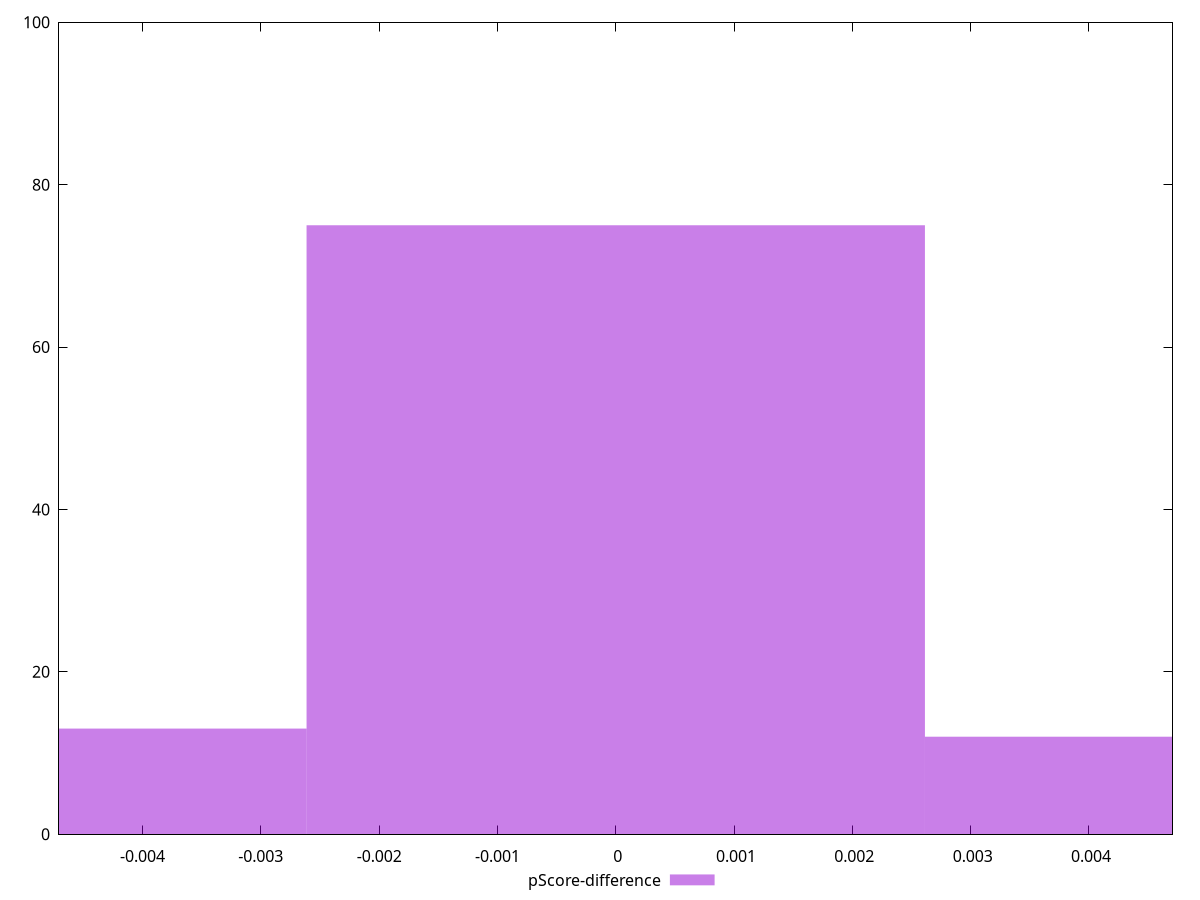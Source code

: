 reset

$pScoreDifference <<EOF
0 75
0.005226771589135322 12
-0.005226771589135322 13
EOF

set key outside below
set boxwidth 0.005226771589135322
set xrange [-0.004705882352941171:0.004705882352941171]
set yrange [0:100]
set trange [0:100]
set style fill transparent solid 0.5 noborder
set terminal svg size 640, 490 enhanced background rgb 'white'
set output "report_00016_2021-02-10T13-31-48.338Z/uses-text-compression/samples/pages+cached+noadtech+nomedia/pScore-difference/histogram.svg"

plot $pScoreDifference title "pScore-difference" with boxes

reset
